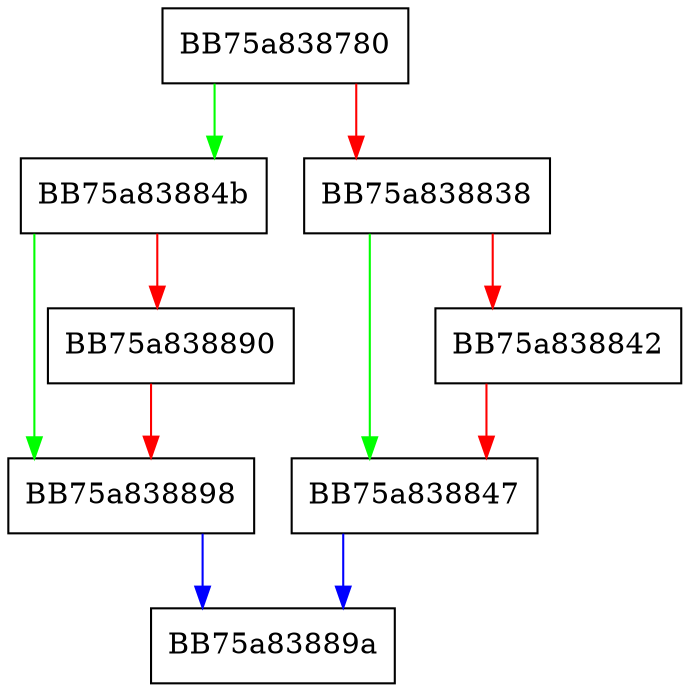 digraph HandleNotification {
  node [shape="box"];
  graph [splines=ortho];
  BB75a838780 -> BB75a83884b [color="green"];
  BB75a838780 -> BB75a838838 [color="red"];
  BB75a838838 -> BB75a838847 [color="green"];
  BB75a838838 -> BB75a838842 [color="red"];
  BB75a838842 -> BB75a838847 [color="red"];
  BB75a838847 -> BB75a83889a [color="blue"];
  BB75a83884b -> BB75a838898 [color="green"];
  BB75a83884b -> BB75a838890 [color="red"];
  BB75a838890 -> BB75a838898 [color="red"];
  BB75a838898 -> BB75a83889a [color="blue"];
}